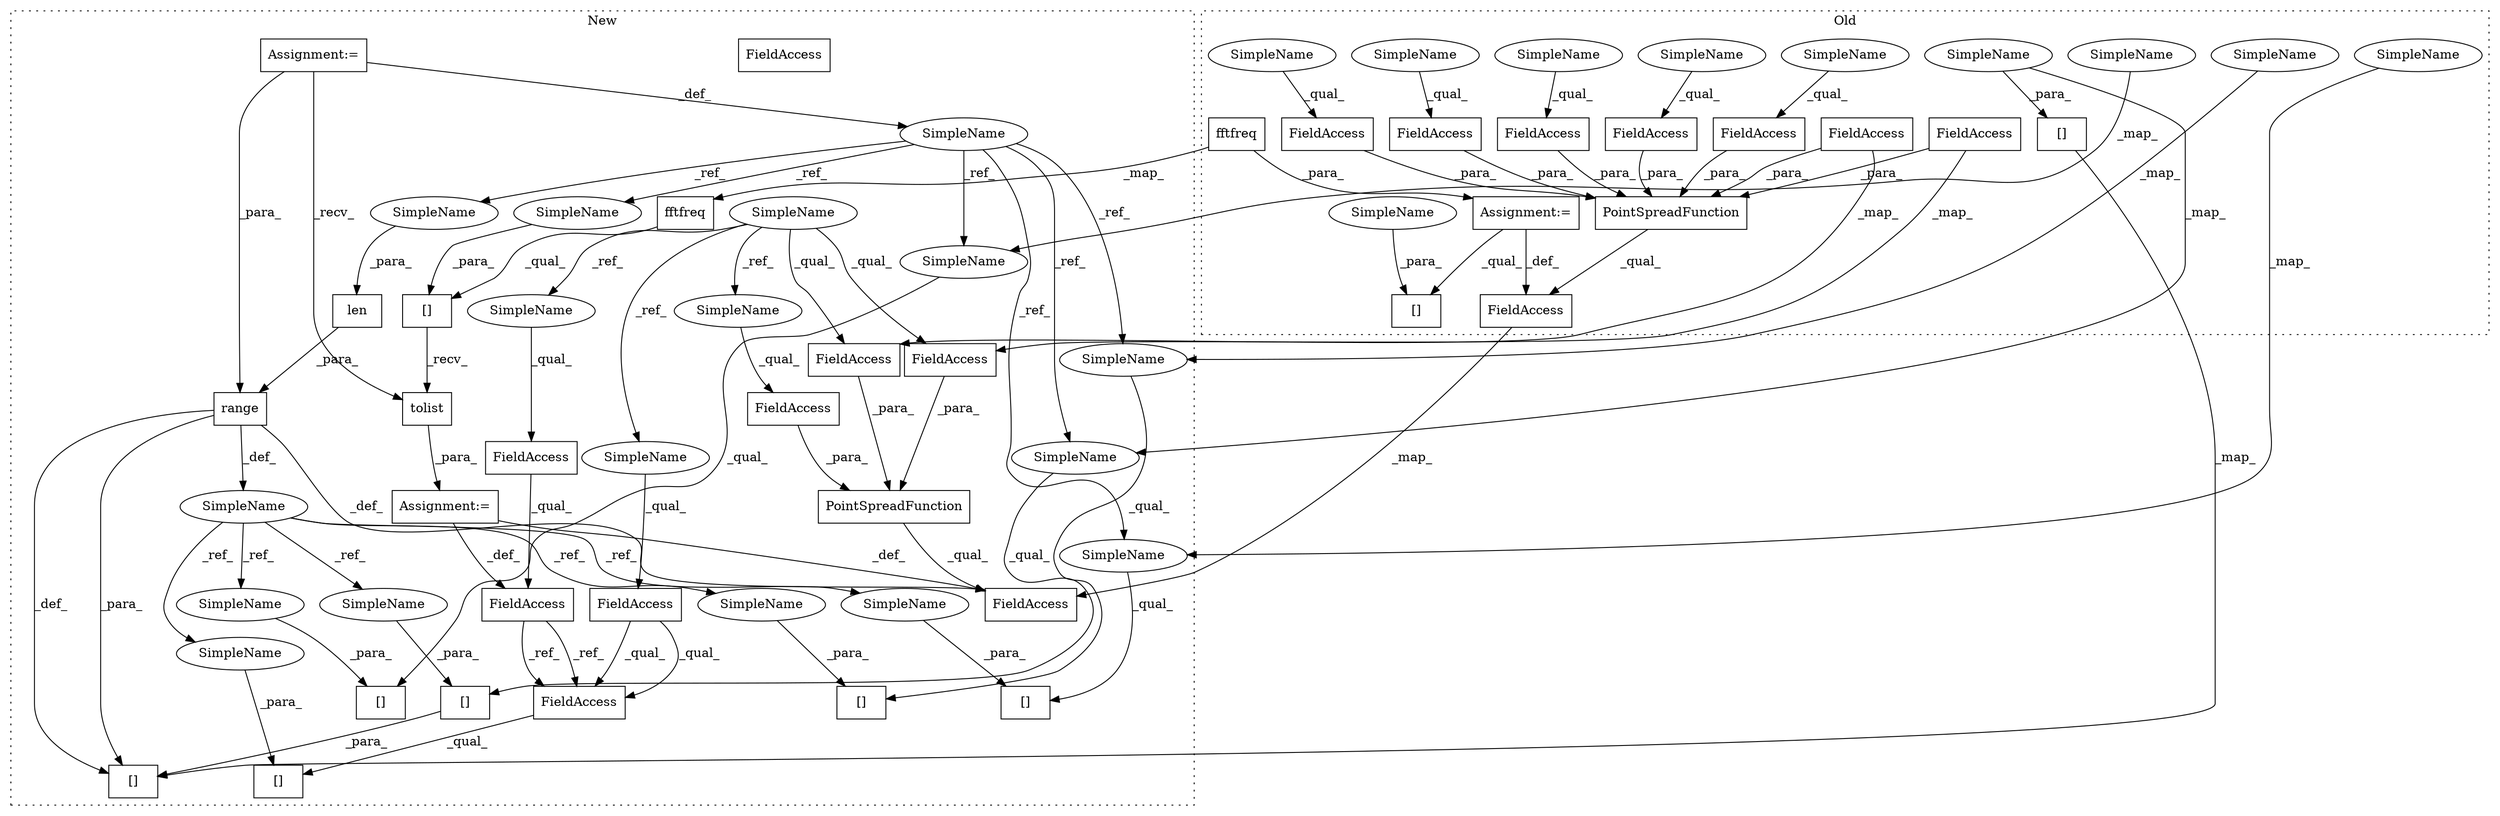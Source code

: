 digraph G {
subgraph cluster0 {
1 [label="[]" a="2" s="23359,23366" l="6,1" shape="box"];
4 [label="Assignment:=" a="7" s="23098" l="1" shape="box"];
5 [label="FieldAccess" a="22" s="23352" l="6" shape="box"];
7 [label="fftfreq" a="32" s="23114" l="9" shape="box"];
10 [label="PointSpreadFunction" a="32" s="23131,23230" l="20,1" shape="box"];
13 [label="FieldAccess" a="22" s="23198" l="13" shape="box"];
17 [label="FieldAccess" a="22" s="23161" l="9" shape="box"];
22 [label="FieldAccess" a="22" s="23212" l="18" shape="box"];
30 [label="FieldAccess" a="22" s="23187" l="10" shape="box"];
31 [label="FieldAccess" a="22" s="23171" l="6" shape="box"];
32 [label="FieldAccess" a="22" s="23178" l="8" shape="box"];
33 [label="FieldAccess" a="22" s="23151" l="9" shape="box"];
37 [label="[]" a="2" s="23541,23545" l="3,1" shape="box"];
53 [label="SimpleName" a="42" s="23187" l="4" shape="ellipse"];
54 [label="SimpleName" a="42" s="23151" l="4" shape="ellipse"];
55 [label="SimpleName" a="42" s="23178" l="4" shape="ellipse"];
56 [label="SimpleName" a="42" s="23161" l="4" shape="ellipse"];
57 [label="SimpleName" a="42" s="23171" l="4" shape="ellipse"];
59 [label="SimpleName" a="42" s="23338" l="1" shape="ellipse"];
60 [label="SimpleName" a="42" s="23561" l="1" shape="ellipse"];
61 [label="SimpleName" a="42" s="23365" l="1" shape="ellipse"];
62 [label="SimpleName" a="42" s="23408" l="1" shape="ellipse"];
63 [label="SimpleName" a="42" s="23544" l="1" shape="ellipse"];
label = "Old";
style="dotted";
}
subgraph cluster1 {
2 [label="PointSpreadFunction" a="32" s="25570,25637" l="20,1" shape="box"];
3 [label="FieldAccess" a="22" s="25590" l="14" shape="box"];
6 [label="FieldAccess" a="22" s="25838" l="6" shape="box"];
8 [label="fftfreq" a="32" s="25541" l="9" shape="box"];
9 [label="[]" a="2" s="25845,25869" l="17,1" shape="box"];
11 [label="SimpleName" a="42" s="25367" l="4" shape="ellipse"];
12 [label="FieldAccess" a="22" s="25605" l="13" shape="box"];
14 [label="FieldAccess" a="22" s="25845" l="16" shape="box"];
15 [label="SimpleName" a="42" s="25701" l="7" shape="ellipse"];
16 [label="[]" a="2" s="25983,25992" l="2,1" shape="box"];
18 [label="SimpleName" a="42" s="25479" l="1" shape="ellipse"];
19 [label="[]" a="2" s="26009,26018" l="2,1" shape="box"];
20 [label="Assignment:=" a="7" s="25525" l="1" shape="box"];
21 [label="FieldAccess" a="22" s="25619" l="18" shape="box"];
23 [label="[]" a="2" s="25796,25805" l="2,1" shape="box"];
24 [label="len" a="32" s="25717,25722" l="4,1" shape="box"];
25 [label="[]" a="2" s="25526,25552" l="25,1" shape="box"];
26 [label="FieldAccess" a="22" s="25509" l="14" shape="box"];
27 [label="[]" a="2" s="25742,25751" l="2,1" shape="box"];
28 [label="FieldAccess" a="22" s="25845" l="14" shape="box"];
29 [label="FieldAccess" a="22" s="25509" l="16" shape="box"];
34 [label="tolist" a="32" s="25554" l="8" shape="box"];
35 [label="range" a="32" s="25711,25723" l="6,1" shape="box"];
36 [label="Assignment:=" a="7" s="25480" l="1" shape="box"];
38 [label="[]" a="2" s="25980,25993" l="3,1" shape="box"];
39 [label="SimpleName" a="42" s="25862" l="7" shape="ellipse"];
40 [label="SimpleName" a="42" s="26011" l="7" shape="ellipse"];
41 [label="SimpleName" a="42" s="25798" l="7" shape="ellipse"];
42 [label="SimpleName" a="42" s="25985" l="7" shape="ellipse"];
43 [label="SimpleName" a="42" s="25744" l="7" shape="ellipse"];
44 [label="SimpleName" a="42" s="25796" l="1" shape="ellipse"];
45 [label="SimpleName" a="42" s="25721" l="1" shape="ellipse"];
46 [label="SimpleName" a="42" s="25551" l="1" shape="ellipse"];
47 [label="SimpleName" a="42" s="26009" l="1" shape="ellipse"];
48 [label="SimpleName" a="42" s="25983" l="1" shape="ellipse"];
49 [label="SimpleName" a="42" s="25742" l="1" shape="ellipse"];
50 [label="SimpleName" a="42" s="25845" l="4" shape="ellipse"];
51 [label="SimpleName" a="42" s="25590" l="4" shape="ellipse"];
52 [label="SimpleName" a="42" s="25509" l="4" shape="ellipse"];
58 [label="FieldAccess" a="22" s="25845" l="16" shape="box"];
label = "New";
style="dotted";
}
2 -> 6 [label="_qual_"];
3 -> 2 [label="_para_"];
4 -> 5 [label="_def_"];
4 -> 1 [label="_qual_"];
5 -> 6 [label="_map_"];
7 -> 4 [label="_para_"];
7 -> 8 [label="_map_"];
8 -> 25 [label="_qual_"];
10 -> 5 [label="_qual_"];
11 -> 12 [label="_qual_"];
11 -> 51 [label="_ref_"];
11 -> 52 [label="_ref_"];
11 -> 21 [label="_qual_"];
11 -> 50 [label="_ref_"];
12 -> 2 [label="_para_"];
13 -> 12 [label="_map_"];
13 -> 10 [label="_para_"];
15 -> 41 [label="_ref_"];
15 -> 39 [label="_ref_"];
15 -> 43 [label="_ref_"];
15 -> 42 [label="_ref_"];
15 -> 40 [label="_ref_"];
16 -> 38 [label="_para_"];
17 -> 10 [label="_para_"];
18 -> 45 [label="_ref_"];
18 -> 47 [label="_ref_"];
18 -> 49 [label="_ref_"];
18 -> 44 [label="_ref_"];
18 -> 48 [label="_ref_"];
18 -> 46 [label="_ref_"];
20 -> 29 [label="_def_"];
20 -> 6 [label="_def_"];
21 -> 2 [label="_para_"];
22 -> 21 [label="_map_"];
22 -> 10 [label="_para_"];
24 -> 35 [label="_para_"];
25 -> 34 [label="_recv_"];
26 -> 29 [label="_qual_"];
28 -> 58 [label="_qual_"];
28 -> 58 [label="_qual_"];
29 -> 58 [label="_ref_"];
29 -> 58 [label="_ref_"];
30 -> 10 [label="_para_"];
31 -> 10 [label="_para_"];
32 -> 10 [label="_para_"];
33 -> 10 [label="_para_"];
34 -> 20 [label="_para_"];
35 -> 15 [label="_def_"];
35 -> 6 [label="_def_"];
35 -> 38 [label="_def_"];
35 -> 38 [label="_para_"];
36 -> 35 [label="_para_"];
36 -> 34 [label="_recv_"];
36 -> 18 [label="_def_"];
37 -> 38 [label="_map_"];
39 -> 9 [label="_para_"];
40 -> 19 [label="_para_"];
41 -> 23 [label="_para_"];
42 -> 16 [label="_para_"];
43 -> 27 [label="_para_"];
44 -> 23 [label="_qual_"];
45 -> 24 [label="_para_"];
46 -> 25 [label="_para_"];
47 -> 19 [label="_qual_"];
48 -> 16 [label="_qual_"];
49 -> 27 [label="_qual_"];
50 -> 28 [label="_qual_"];
51 -> 3 [label="_qual_"];
52 -> 26 [label="_qual_"];
53 -> 30 [label="_qual_"];
54 -> 33 [label="_qual_"];
55 -> 32 [label="_qual_"];
56 -> 17 [label="_qual_"];
57 -> 31 [label="_qual_"];
58 -> 9 [label="_qual_"];
59 -> 49 [label="_map_"];
60 -> 47 [label="_map_"];
61 -> 1 [label="_para_"];
62 -> 44 [label="_map_"];
63 -> 37 [label="_para_"];
63 -> 48 [label="_map_"];
}